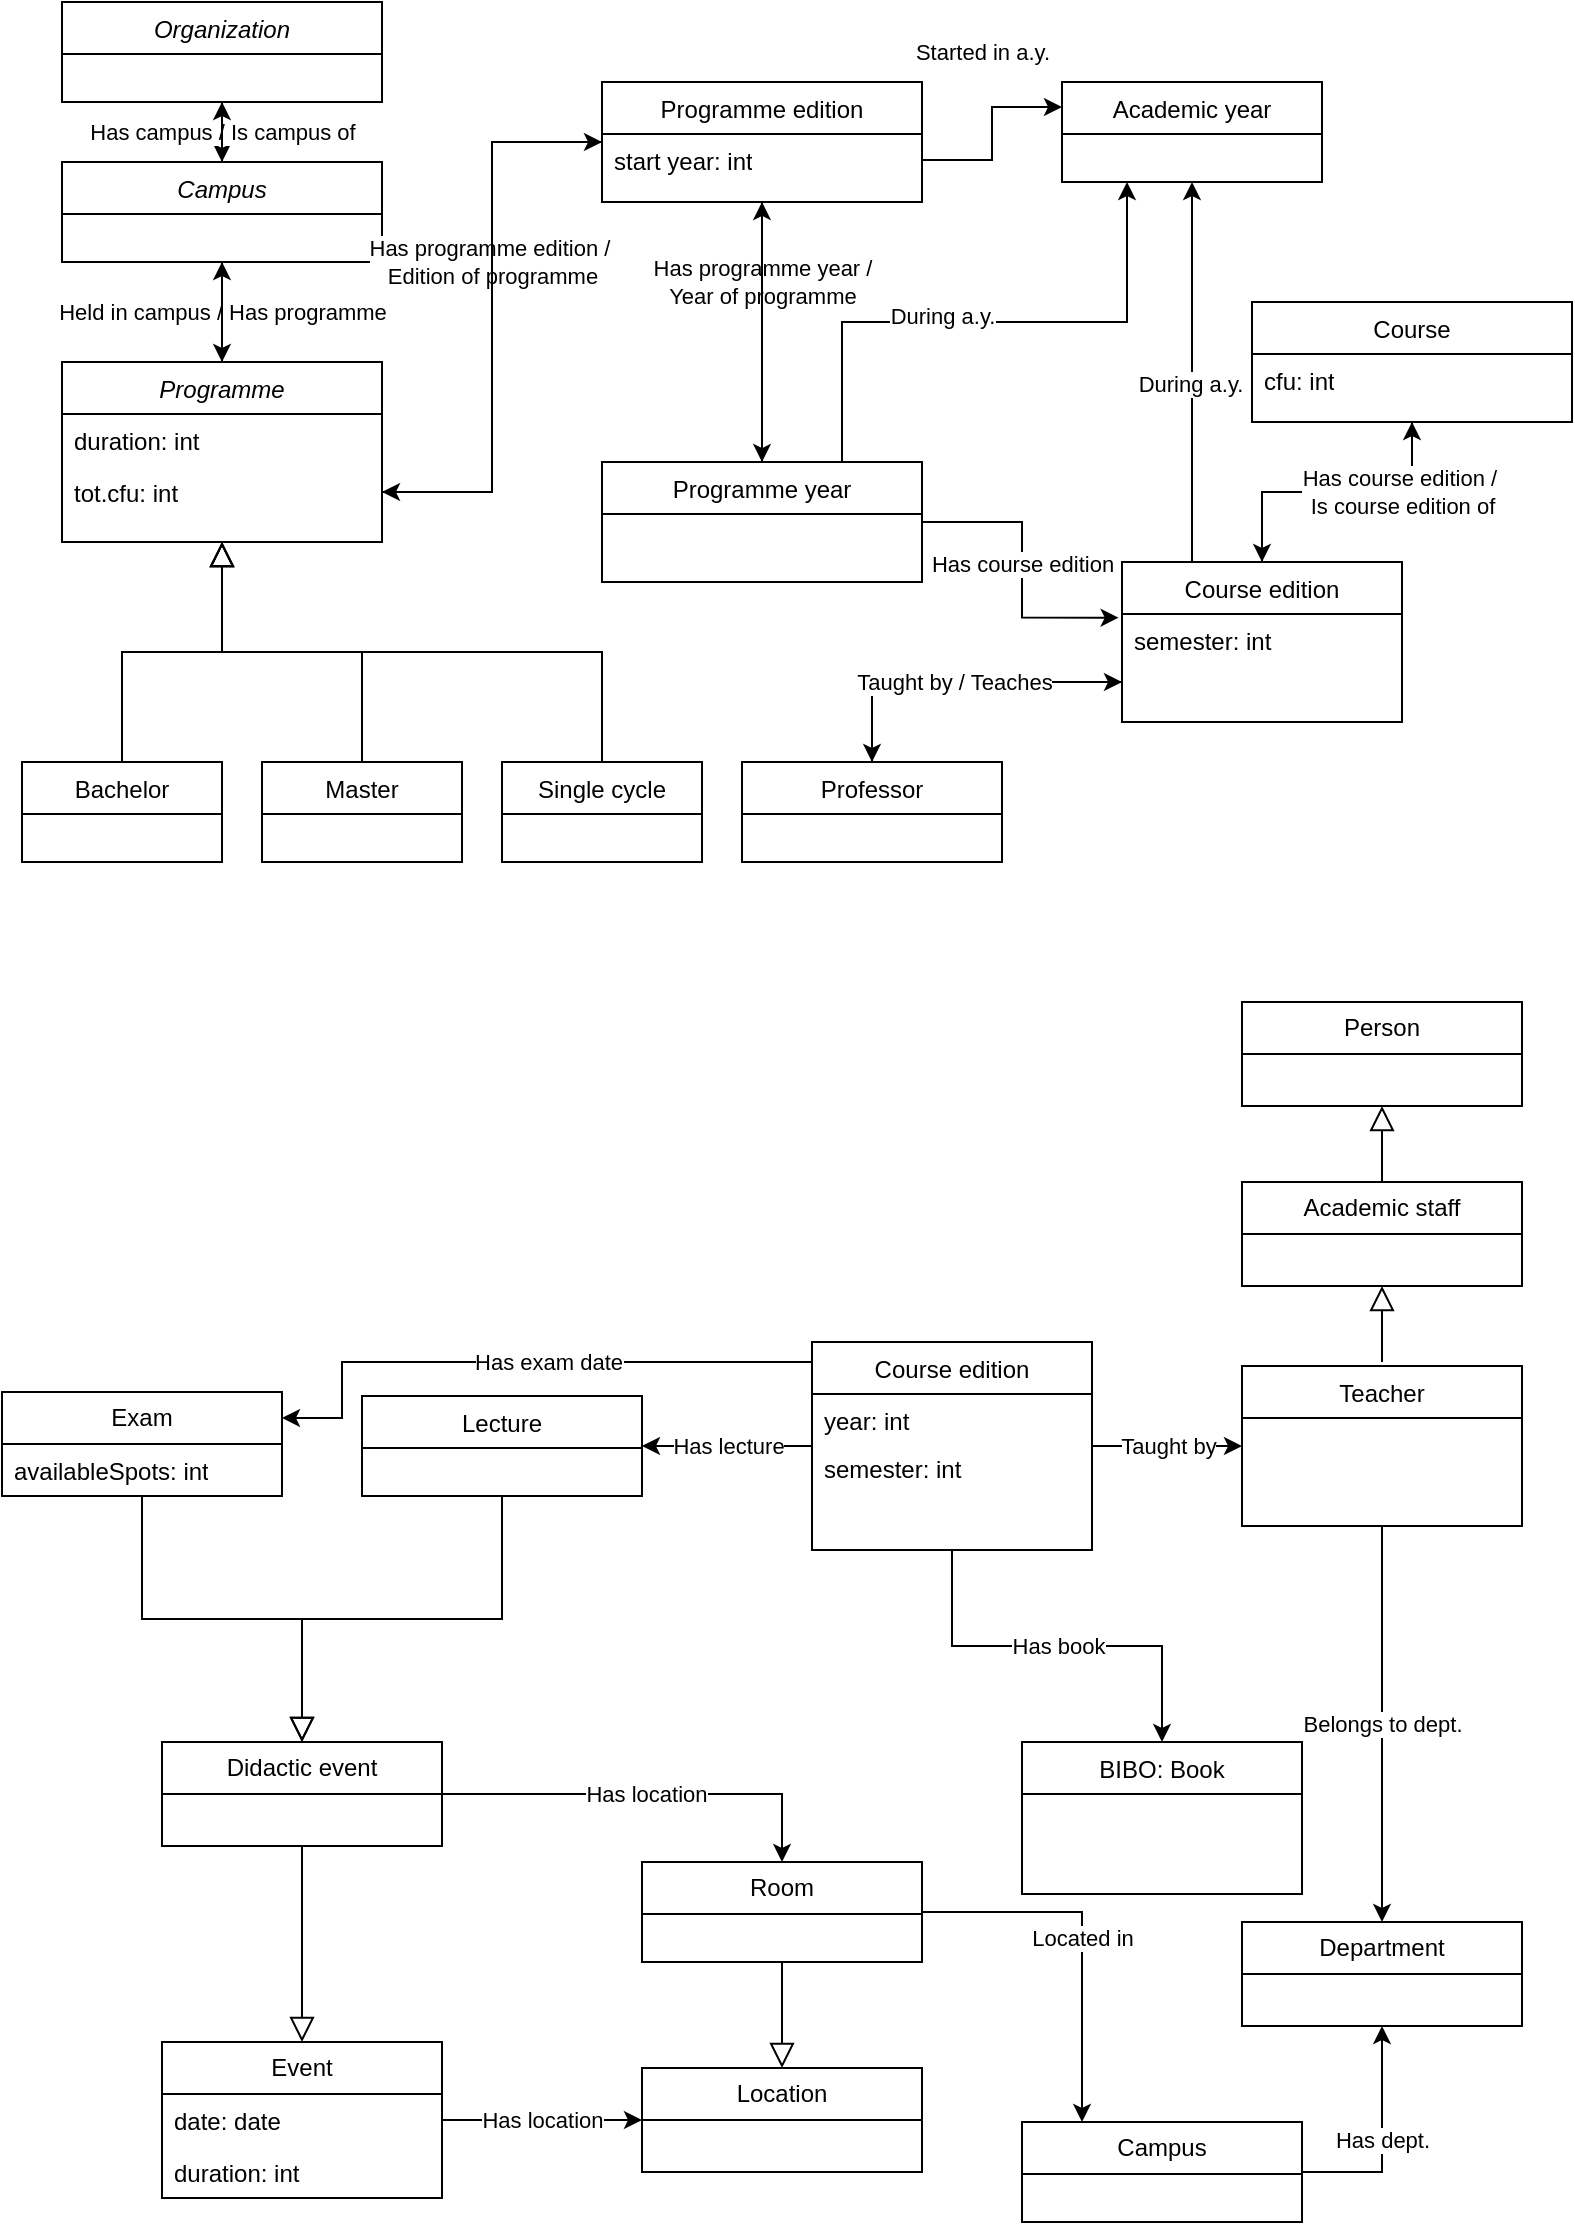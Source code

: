 <mxfile version="21.6.1" type="device">
  <diagram id="C5RBs43oDa-KdzZeNtuy" name="Page-1">
    <mxGraphModel dx="1195" dy="703" grid="1" gridSize="10" guides="1" tooltips="1" connect="1" arrows="1" fold="1" page="1" pageScale="1" pageWidth="827" pageHeight="1169" math="0" shadow="0">
      <root>
        <mxCell id="WIyWlLk6GJQsqaUBKTNV-0" />
        <mxCell id="WIyWlLk6GJQsqaUBKTNV-1" parent="WIyWlLk6GJQsqaUBKTNV-0" />
        <mxCell id="c99zmzuJhxMTpb-uhjpO-42" value="Held in campus / Has programme" style="edgeStyle=orthogonalEdgeStyle;rounded=0;orthogonalLoop=1;jettySize=auto;html=1;exitX=0.5;exitY=0;exitDx=0;exitDy=0;entryX=0.5;entryY=1;entryDx=0;entryDy=0;" parent="WIyWlLk6GJQsqaUBKTNV-1" source="zkfFHV4jXpPFQw0GAbJ--0" target="c99zmzuJhxMTpb-uhjpO-10" edge="1">
          <mxGeometry relative="1" as="geometry" />
        </mxCell>
        <mxCell id="zkfFHV4jXpPFQw0GAbJ--0" value="Programme" style="swimlane;fontStyle=2;align=center;verticalAlign=top;childLayout=stackLayout;horizontal=1;startSize=26;horizontalStack=0;resizeParent=1;resizeLast=0;collapsible=1;marginBottom=0;rounded=0;shadow=0;strokeWidth=1;" parent="WIyWlLk6GJQsqaUBKTNV-1" vertex="1">
          <mxGeometry x="50" y="200" width="160" height="90" as="geometry">
            <mxRectangle x="230" y="140" width="160" height="26" as="alternateBounds" />
          </mxGeometry>
        </mxCell>
        <mxCell id="zkfFHV4jXpPFQw0GAbJ--1" value="duration: int" style="text;align=left;verticalAlign=top;spacingLeft=4;spacingRight=4;overflow=hidden;rotatable=0;points=[[0,0.5],[1,0.5]];portConstraint=eastwest;" parent="zkfFHV4jXpPFQw0GAbJ--0" vertex="1">
          <mxGeometry y="26" width="160" height="26" as="geometry" />
        </mxCell>
        <mxCell id="zkfFHV4jXpPFQw0GAbJ--2" value="tot.cfu: int" style="text;align=left;verticalAlign=top;spacingLeft=4;spacingRight=4;overflow=hidden;rotatable=0;points=[[0,0.5],[1,0.5]];portConstraint=eastwest;rounded=0;shadow=0;html=0;" parent="zkfFHV4jXpPFQw0GAbJ--0" vertex="1">
          <mxGeometry y="52" width="160" height="26" as="geometry" />
        </mxCell>
        <mxCell id="zkfFHV4jXpPFQw0GAbJ--6" value="Bachelor" style="swimlane;fontStyle=0;align=center;verticalAlign=top;childLayout=stackLayout;horizontal=1;startSize=26;horizontalStack=0;resizeParent=1;resizeLast=0;collapsible=1;marginBottom=0;rounded=0;shadow=0;strokeWidth=1;" parent="WIyWlLk6GJQsqaUBKTNV-1" vertex="1">
          <mxGeometry x="30" y="400" width="100" height="50" as="geometry">
            <mxRectangle x="130" y="380" width="160" height="26" as="alternateBounds" />
          </mxGeometry>
        </mxCell>
        <mxCell id="zkfFHV4jXpPFQw0GAbJ--12" value="" style="endArrow=block;endSize=10;endFill=0;shadow=0;strokeWidth=1;rounded=0;edgeStyle=elbowEdgeStyle;elbow=vertical;" parent="WIyWlLk6GJQsqaUBKTNV-1" source="zkfFHV4jXpPFQw0GAbJ--6" target="zkfFHV4jXpPFQw0GAbJ--0" edge="1">
          <mxGeometry width="160" relative="1" as="geometry">
            <mxPoint x="130" y="313" as="sourcePoint" />
            <mxPoint x="130" y="313" as="targetPoint" />
          </mxGeometry>
        </mxCell>
        <mxCell id="zkfFHV4jXpPFQw0GAbJ--13" value="Master" style="swimlane;fontStyle=0;align=center;verticalAlign=top;childLayout=stackLayout;horizontal=1;startSize=26;horizontalStack=0;resizeParent=1;resizeLast=0;collapsible=1;marginBottom=0;rounded=0;shadow=0;strokeWidth=1;" parent="WIyWlLk6GJQsqaUBKTNV-1" vertex="1">
          <mxGeometry x="150" y="400" width="100" height="50" as="geometry">
            <mxRectangle x="340" y="380" width="170" height="26" as="alternateBounds" />
          </mxGeometry>
        </mxCell>
        <mxCell id="zkfFHV4jXpPFQw0GAbJ--16" value="" style="endArrow=block;endSize=10;endFill=0;shadow=0;strokeWidth=1;rounded=0;edgeStyle=elbowEdgeStyle;elbow=vertical;" parent="WIyWlLk6GJQsqaUBKTNV-1" source="zkfFHV4jXpPFQw0GAbJ--13" target="zkfFHV4jXpPFQw0GAbJ--0" edge="1">
          <mxGeometry width="160" relative="1" as="geometry">
            <mxPoint x="140" y="483" as="sourcePoint" />
            <mxPoint x="240" y="381" as="targetPoint" />
          </mxGeometry>
        </mxCell>
        <mxCell id="c99zmzuJhxMTpb-uhjpO-16" value="Has programme year / &lt;br&gt;Year of programme" style="edgeStyle=orthogonalEdgeStyle;rounded=0;orthogonalLoop=1;jettySize=auto;html=1;" parent="WIyWlLk6GJQsqaUBKTNV-1" source="zkfFHV4jXpPFQw0GAbJ--17" target="c99zmzuJhxMTpb-uhjpO-15" edge="1">
          <mxGeometry x="-0.385" relative="1" as="geometry">
            <mxPoint as="offset" />
          </mxGeometry>
        </mxCell>
        <mxCell id="zkfFHV4jXpPFQw0GAbJ--17" value="Programme edition" style="swimlane;fontStyle=0;align=center;verticalAlign=top;childLayout=stackLayout;horizontal=1;startSize=26;horizontalStack=0;resizeParent=1;resizeLast=0;collapsible=1;marginBottom=0;rounded=0;shadow=0;strokeWidth=1;" parent="WIyWlLk6GJQsqaUBKTNV-1" vertex="1">
          <mxGeometry x="320" y="60" width="160" height="60" as="geometry">
            <mxRectangle x="550" y="140" width="160" height="26" as="alternateBounds" />
          </mxGeometry>
        </mxCell>
        <mxCell id="c99zmzuJhxMTpb-uhjpO-38" value="&lt;div&gt;start year: int&lt;/div&gt;&lt;div&gt;&lt;br&gt;&lt;/div&gt;" style="text;strokeColor=none;fillColor=none;align=left;verticalAlign=top;spacingLeft=4;spacingRight=4;overflow=hidden;rotatable=0;points=[[0,0.5],[1,0.5]];portConstraint=eastwest;whiteSpace=wrap;html=1;" parent="zkfFHV4jXpPFQw0GAbJ--17" vertex="1">
          <mxGeometry y="26" width="160" height="26" as="geometry" />
        </mxCell>
        <mxCell id="c99zmzuJhxMTpb-uhjpO-1" value="Single cycle" style="swimlane;fontStyle=0;align=center;verticalAlign=top;childLayout=stackLayout;horizontal=1;startSize=26;horizontalStack=0;resizeParent=1;resizeLast=0;collapsible=1;marginBottom=0;rounded=0;shadow=0;strokeWidth=1;" parent="WIyWlLk6GJQsqaUBKTNV-1" vertex="1">
          <mxGeometry x="270" y="400" width="100" height="50" as="geometry">
            <mxRectangle x="340" y="380" width="170" height="26" as="alternateBounds" />
          </mxGeometry>
        </mxCell>
        <mxCell id="c99zmzuJhxMTpb-uhjpO-3" value="" style="endArrow=block;endSize=10;endFill=0;shadow=0;strokeWidth=1;rounded=0;edgeStyle=elbowEdgeStyle;elbow=vertical;exitX=0.5;exitY=0;exitDx=0;exitDy=0;" parent="WIyWlLk6GJQsqaUBKTNV-1" source="c99zmzuJhxMTpb-uhjpO-1" target="zkfFHV4jXpPFQw0GAbJ--0" edge="1">
          <mxGeometry width="160" relative="1" as="geometry">
            <mxPoint x="70" y="480" as="sourcePoint" />
            <mxPoint x="240" y="378" as="targetPoint" />
          </mxGeometry>
        </mxCell>
        <mxCell id="c99zmzuJhxMTpb-uhjpO-11" value="Has campus /&amp;nbsp;Is campus of" style="edgeStyle=orthogonalEdgeStyle;rounded=0;orthogonalLoop=1;jettySize=auto;html=1;" parent="WIyWlLk6GJQsqaUBKTNV-1" source="c99zmzuJhxMTpb-uhjpO-4" target="c99zmzuJhxMTpb-uhjpO-10" edge="1">
          <mxGeometry relative="1" as="geometry" />
        </mxCell>
        <mxCell id="c99zmzuJhxMTpb-uhjpO-4" value="Organization" style="swimlane;fontStyle=2;align=center;verticalAlign=top;childLayout=stackLayout;horizontal=1;startSize=26;horizontalStack=0;resizeParent=1;resizeLast=0;collapsible=1;marginBottom=0;rounded=0;shadow=0;strokeWidth=1;" parent="WIyWlLk6GJQsqaUBKTNV-1" vertex="1">
          <mxGeometry x="50" y="20" width="160" height="50" as="geometry">
            <mxRectangle x="230" y="140" width="160" height="26" as="alternateBounds" />
          </mxGeometry>
        </mxCell>
        <mxCell id="5jkz7zyixTyrINg051yK-0" style="edgeStyle=orthogonalEdgeStyle;rounded=0;orthogonalLoop=1;jettySize=auto;html=1;exitX=0.5;exitY=1;exitDx=0;exitDy=0;entryX=0.5;entryY=0;entryDx=0;entryDy=0;" edge="1" parent="WIyWlLk6GJQsqaUBKTNV-1" source="c99zmzuJhxMTpb-uhjpO-10" target="zkfFHV4jXpPFQw0GAbJ--0">
          <mxGeometry relative="1" as="geometry" />
        </mxCell>
        <mxCell id="5jkz7zyixTyrINg051yK-1" style="edgeStyle=orthogonalEdgeStyle;rounded=0;orthogonalLoop=1;jettySize=auto;html=1;exitX=0.5;exitY=0;exitDx=0;exitDy=0;entryX=0.5;entryY=1;entryDx=0;entryDy=0;" edge="1" parent="WIyWlLk6GJQsqaUBKTNV-1" source="c99zmzuJhxMTpb-uhjpO-10" target="c99zmzuJhxMTpb-uhjpO-4">
          <mxGeometry relative="1" as="geometry" />
        </mxCell>
        <mxCell id="c99zmzuJhxMTpb-uhjpO-10" value="Campus" style="swimlane;fontStyle=2;align=center;verticalAlign=top;childLayout=stackLayout;horizontal=1;startSize=26;horizontalStack=0;resizeParent=1;resizeLast=0;collapsible=1;marginBottom=0;rounded=0;shadow=0;strokeWidth=1;" parent="WIyWlLk6GJQsqaUBKTNV-1" vertex="1">
          <mxGeometry x="50" y="100" width="160" height="50" as="geometry">
            <mxRectangle x="230" y="140" width="160" height="26" as="alternateBounds" />
          </mxGeometry>
        </mxCell>
        <mxCell id="c99zmzuJhxMTpb-uhjpO-14" value="Has programme edition /&amp;nbsp;&lt;br&gt;Edition of programme" style="edgeStyle=orthogonalEdgeStyle;rounded=0;orthogonalLoop=1;jettySize=auto;html=1;exitX=1;exitY=0.5;exitDx=0;exitDy=0;entryX=0;entryY=0.5;entryDx=0;entryDy=0;" parent="WIyWlLk6GJQsqaUBKTNV-1" source="zkfFHV4jXpPFQw0GAbJ--2" target="zkfFHV4jXpPFQw0GAbJ--17" edge="1">
          <mxGeometry x="0.193" relative="1" as="geometry">
            <mxPoint as="offset" />
          </mxGeometry>
        </mxCell>
        <mxCell id="5jkz7zyixTyrINg051yK-8" style="edgeStyle=orthogonalEdgeStyle;rounded=0;orthogonalLoop=1;jettySize=auto;html=1;exitX=1;exitY=0.5;exitDx=0;exitDy=0;entryX=-0.012;entryY=0.061;entryDx=0;entryDy=0;entryPerimeter=0;" edge="1" parent="WIyWlLk6GJQsqaUBKTNV-1" source="c99zmzuJhxMTpb-uhjpO-15" target="c99zmzuJhxMTpb-uhjpO-26">
          <mxGeometry relative="1" as="geometry" />
        </mxCell>
        <mxCell id="5jkz7zyixTyrINg051yK-9" value="Has course edition" style="edgeLabel;html=1;align=center;verticalAlign=middle;resizable=0;points=[];" vertex="1" connectable="0" parent="5jkz7zyixTyrINg051yK-8">
          <mxGeometry x="-0.026" relative="1" as="geometry">
            <mxPoint as="offset" />
          </mxGeometry>
        </mxCell>
        <mxCell id="5jkz7zyixTyrINg051yK-14" style="edgeStyle=orthogonalEdgeStyle;rounded=0;orthogonalLoop=1;jettySize=auto;html=1;exitX=0.75;exitY=0;exitDx=0;exitDy=0;entryX=0.25;entryY=1;entryDx=0;entryDy=0;" edge="1" parent="WIyWlLk6GJQsqaUBKTNV-1" source="c99zmzuJhxMTpb-uhjpO-15" target="5jkz7zyixTyrINg051yK-2">
          <mxGeometry relative="1" as="geometry" />
        </mxCell>
        <mxCell id="5jkz7zyixTyrINg051yK-15" value="During a.y." style="edgeLabel;html=1;align=center;verticalAlign=middle;resizable=0;points=[];" vertex="1" connectable="0" parent="5jkz7zyixTyrINg051yK-14">
          <mxGeometry x="-0.15" y="3" relative="1" as="geometry">
            <mxPoint as="offset" />
          </mxGeometry>
        </mxCell>
        <mxCell id="5jkz7zyixTyrINg051yK-20" style="edgeStyle=orthogonalEdgeStyle;rounded=0;orthogonalLoop=1;jettySize=auto;html=1;exitX=0.5;exitY=0;exitDx=0;exitDy=0;entryX=0.5;entryY=1;entryDx=0;entryDy=0;" edge="1" parent="WIyWlLk6GJQsqaUBKTNV-1" source="c99zmzuJhxMTpb-uhjpO-15" target="zkfFHV4jXpPFQw0GAbJ--17">
          <mxGeometry relative="1" as="geometry" />
        </mxCell>
        <mxCell id="c99zmzuJhxMTpb-uhjpO-15" value="Programme year" style="swimlane;fontStyle=0;align=center;verticalAlign=top;childLayout=stackLayout;horizontal=1;startSize=26;horizontalStack=0;resizeParent=1;resizeLast=0;collapsible=1;marginBottom=0;rounded=0;shadow=0;strokeWidth=1;" parent="WIyWlLk6GJQsqaUBKTNV-1" vertex="1">
          <mxGeometry x="320" y="250" width="160" height="60" as="geometry">
            <mxRectangle x="550" y="140" width="160" height="26" as="alternateBounds" />
          </mxGeometry>
        </mxCell>
        <mxCell id="5jkz7zyixTyrINg051yK-23" style="edgeStyle=orthogonalEdgeStyle;rounded=0;orthogonalLoop=1;jettySize=auto;html=1;exitX=0.5;exitY=1;exitDx=0;exitDy=0;entryX=0.5;entryY=0;entryDx=0;entryDy=0;" edge="1" parent="WIyWlLk6GJQsqaUBKTNV-1" source="c99zmzuJhxMTpb-uhjpO-17" target="c99zmzuJhxMTpb-uhjpO-23">
          <mxGeometry relative="1" as="geometry" />
        </mxCell>
        <mxCell id="c99zmzuJhxMTpb-uhjpO-17" value="Course" style="swimlane;fontStyle=0;align=center;verticalAlign=top;childLayout=stackLayout;horizontal=1;startSize=26;horizontalStack=0;resizeParent=1;resizeLast=0;collapsible=1;marginBottom=0;rounded=0;shadow=0;strokeWidth=1;" parent="WIyWlLk6GJQsqaUBKTNV-1" vertex="1">
          <mxGeometry x="645" y="170" width="160" height="60" as="geometry">
            <mxRectangle x="550" y="140" width="160" height="26" as="alternateBounds" />
          </mxGeometry>
        </mxCell>
        <mxCell id="c99zmzuJhxMTpb-uhjpO-21" value="cfu: int" style="text;strokeColor=none;fillColor=none;align=left;verticalAlign=top;spacingLeft=4;spacingRight=4;overflow=hidden;rotatable=0;points=[[0,0.5],[1,0.5]];portConstraint=eastwest;whiteSpace=wrap;html=1;" parent="c99zmzuJhxMTpb-uhjpO-17" vertex="1">
          <mxGeometry y="26" width="160" height="24" as="geometry" />
        </mxCell>
        <mxCell id="5jkz7zyixTyrINg051yK-12" style="edgeStyle=orthogonalEdgeStyle;rounded=0;orthogonalLoop=1;jettySize=auto;html=1;exitX=0.25;exitY=0;exitDx=0;exitDy=0;entryX=0.5;entryY=1;entryDx=0;entryDy=0;" edge="1" parent="WIyWlLk6GJQsqaUBKTNV-1" source="c99zmzuJhxMTpb-uhjpO-23" target="5jkz7zyixTyrINg051yK-2">
          <mxGeometry relative="1" as="geometry" />
        </mxCell>
        <mxCell id="5jkz7zyixTyrINg051yK-18" value="During a.y." style="edgeLabel;html=1;align=center;verticalAlign=middle;resizable=0;points=[];" vertex="1" connectable="0" parent="5jkz7zyixTyrINg051yK-12">
          <mxGeometry x="-0.065" y="1" relative="1" as="geometry">
            <mxPoint as="offset" />
          </mxGeometry>
        </mxCell>
        <mxCell id="5jkz7zyixTyrINg051yK-19" style="edgeStyle=orthogonalEdgeStyle;rounded=0;orthogonalLoop=1;jettySize=auto;html=1;exitX=0;exitY=0.75;exitDx=0;exitDy=0;entryX=0.5;entryY=0;entryDx=0;entryDy=0;" edge="1" parent="WIyWlLk6GJQsqaUBKTNV-1" source="c99zmzuJhxMTpb-uhjpO-23" target="c99zmzuJhxMTpb-uhjpO-33">
          <mxGeometry relative="1" as="geometry" />
        </mxCell>
        <mxCell id="5jkz7zyixTyrINg051yK-22" style="edgeStyle=orthogonalEdgeStyle;rounded=0;orthogonalLoop=1;jettySize=auto;html=1;exitX=0.5;exitY=0;exitDx=0;exitDy=0;" edge="1" parent="WIyWlLk6GJQsqaUBKTNV-1" source="c99zmzuJhxMTpb-uhjpO-23" target="c99zmzuJhxMTpb-uhjpO-17">
          <mxGeometry relative="1" as="geometry" />
        </mxCell>
        <mxCell id="5jkz7zyixTyrINg051yK-24" value="Has course edition /&amp;nbsp;&lt;br style=&quot;border-color: var(--border-color);&quot;&gt;Is course edition of" style="edgeLabel;html=1;align=center;verticalAlign=middle;resizable=0;points=[];" vertex="1" connectable="0" parent="5jkz7zyixTyrINg051yK-22">
          <mxGeometry x="0.046" relative="1" as="geometry">
            <mxPoint x="29" as="offset" />
          </mxGeometry>
        </mxCell>
        <mxCell id="c99zmzuJhxMTpb-uhjpO-23" value="Course edition" style="swimlane;fontStyle=0;align=center;verticalAlign=top;childLayout=stackLayout;horizontal=1;startSize=26;horizontalStack=0;resizeParent=1;resizeLast=0;collapsible=1;marginBottom=0;rounded=0;shadow=0;strokeWidth=1;" parent="WIyWlLk6GJQsqaUBKTNV-1" vertex="1">
          <mxGeometry x="580" y="300" width="140" height="80" as="geometry">
            <mxRectangle x="550" y="140" width="160" height="26" as="alternateBounds" />
          </mxGeometry>
        </mxCell>
        <mxCell id="c99zmzuJhxMTpb-uhjpO-26" value="semester: int" style="text;strokeColor=none;fillColor=none;align=left;verticalAlign=top;spacingLeft=4;spacingRight=4;overflow=hidden;rotatable=0;points=[[0,0.5],[1,0.5]];portConstraint=eastwest;whiteSpace=wrap;html=1;" parent="c99zmzuJhxMTpb-uhjpO-23" vertex="1">
          <mxGeometry y="26" width="140" height="30" as="geometry" />
        </mxCell>
        <mxCell id="5jkz7zyixTyrINg051yK-10" style="edgeStyle=orthogonalEdgeStyle;rounded=0;orthogonalLoop=1;jettySize=auto;html=1;exitX=0.5;exitY=0;exitDx=0;exitDy=0;entryX=0;entryY=0.75;entryDx=0;entryDy=0;" edge="1" parent="WIyWlLk6GJQsqaUBKTNV-1" source="c99zmzuJhxMTpb-uhjpO-33" target="c99zmzuJhxMTpb-uhjpO-23">
          <mxGeometry relative="1" as="geometry" />
        </mxCell>
        <mxCell id="5jkz7zyixTyrINg051yK-11" value="Taught by / Teaches" style="edgeLabel;html=1;align=center;verticalAlign=middle;resizable=0;points=[];" vertex="1" connectable="0" parent="5jkz7zyixTyrINg051yK-10">
          <mxGeometry x="-0.02" y="1" relative="1" as="geometry">
            <mxPoint y="1" as="offset" />
          </mxGeometry>
        </mxCell>
        <mxCell id="c99zmzuJhxMTpb-uhjpO-33" value="Professor" style="swimlane;fontStyle=0;align=center;verticalAlign=top;childLayout=stackLayout;horizontal=1;startSize=26;horizontalStack=0;resizeParent=1;resizeLast=0;collapsible=1;marginBottom=0;rounded=0;shadow=0;strokeWidth=1;" parent="WIyWlLk6GJQsqaUBKTNV-1" vertex="1">
          <mxGeometry x="390" y="400" width="130" height="50" as="geometry">
            <mxRectangle x="550" y="140" width="160" height="26" as="alternateBounds" />
          </mxGeometry>
        </mxCell>
        <mxCell id="c99zmzuJhxMTpb-uhjpO-50" value="Taught by" style="edgeStyle=orthogonalEdgeStyle;rounded=0;orthogonalLoop=1;jettySize=auto;html=1;" parent="WIyWlLk6GJQsqaUBKTNV-1" source="c99zmzuJhxMTpb-uhjpO-44" target="c99zmzuJhxMTpb-uhjpO-47" edge="1">
          <mxGeometry relative="1" as="geometry" />
        </mxCell>
        <mxCell id="c99zmzuJhxMTpb-uhjpO-56" value="Has lecture" style="edgeStyle=orthogonalEdgeStyle;rounded=0;orthogonalLoop=1;jettySize=auto;html=1;" parent="WIyWlLk6GJQsqaUBKTNV-1" source="c99zmzuJhxMTpb-uhjpO-44" target="c99zmzuJhxMTpb-uhjpO-52" edge="1">
          <mxGeometry relative="1" as="geometry" />
        </mxCell>
        <mxCell id="c99zmzuJhxMTpb-uhjpO-88" value="Has book" style="edgeStyle=orthogonalEdgeStyle;rounded=0;orthogonalLoop=1;jettySize=auto;html=1;" parent="WIyWlLk6GJQsqaUBKTNV-1" source="c99zmzuJhxMTpb-uhjpO-44" target="c99zmzuJhxMTpb-uhjpO-85" edge="1">
          <mxGeometry relative="1" as="geometry" />
        </mxCell>
        <mxCell id="c99zmzuJhxMTpb-uhjpO-44" value="Course edition" style="swimlane;fontStyle=0;align=center;verticalAlign=top;childLayout=stackLayout;horizontal=1;startSize=26;horizontalStack=0;resizeParent=1;resizeLast=0;collapsible=1;marginBottom=0;rounded=0;shadow=0;strokeWidth=1;" parent="WIyWlLk6GJQsqaUBKTNV-1" vertex="1">
          <mxGeometry x="425" y="690" width="140" height="104" as="geometry">
            <mxRectangle x="550" y="140" width="160" height="26" as="alternateBounds" />
          </mxGeometry>
        </mxCell>
        <mxCell id="c99zmzuJhxMTpb-uhjpO-51" value="&lt;div&gt;year: int&lt;/div&gt;" style="text;strokeColor=none;fillColor=none;align=left;verticalAlign=top;spacingLeft=4;spacingRight=4;overflow=hidden;rotatable=0;points=[[0,0.5],[1,0.5]];portConstraint=eastwest;whiteSpace=wrap;html=1;" parent="c99zmzuJhxMTpb-uhjpO-44" vertex="1">
          <mxGeometry y="26" width="140" height="24" as="geometry" />
        </mxCell>
        <mxCell id="c99zmzuJhxMTpb-uhjpO-46" value="semester: int" style="text;strokeColor=none;fillColor=none;align=left;verticalAlign=top;spacingLeft=4;spacingRight=4;overflow=hidden;rotatable=0;points=[[0,0.5],[1,0.5]];portConstraint=eastwest;whiteSpace=wrap;html=1;" parent="c99zmzuJhxMTpb-uhjpO-44" vertex="1">
          <mxGeometry y="50" width="140" height="30" as="geometry" />
        </mxCell>
        <mxCell id="c99zmzuJhxMTpb-uhjpO-100" value="Belongs to dept." style="edgeStyle=orthogonalEdgeStyle;rounded=0;orthogonalLoop=1;jettySize=auto;html=1;exitX=0.5;exitY=1;exitDx=0;exitDy=0;entryX=0.5;entryY=0;entryDx=0;entryDy=0;" parent="WIyWlLk6GJQsqaUBKTNV-1" source="c99zmzuJhxMTpb-uhjpO-47" target="c99zmzuJhxMTpb-uhjpO-96" edge="1">
          <mxGeometry relative="1" as="geometry">
            <mxPoint x="495.94" y="576.004" as="targetPoint" />
            <Array as="points" />
          </mxGeometry>
        </mxCell>
        <mxCell id="c99zmzuJhxMTpb-uhjpO-47" value="Teacher" style="swimlane;fontStyle=0;align=center;verticalAlign=top;childLayout=stackLayout;horizontal=1;startSize=26;horizontalStack=0;resizeParent=1;resizeLast=0;collapsible=1;marginBottom=0;rounded=0;shadow=0;strokeWidth=1;" parent="WIyWlLk6GJQsqaUBKTNV-1" vertex="1">
          <mxGeometry x="640" y="702" width="140" height="80" as="geometry">
            <mxRectangle x="550" y="140" width="160" height="26" as="alternateBounds" />
          </mxGeometry>
        </mxCell>
        <mxCell id="c99zmzuJhxMTpb-uhjpO-52" value="Lecture" style="swimlane;fontStyle=0;align=center;verticalAlign=top;childLayout=stackLayout;horizontal=1;startSize=26;horizontalStack=0;resizeParent=1;resizeLast=0;collapsible=1;marginBottom=0;rounded=0;shadow=0;strokeWidth=1;" parent="WIyWlLk6GJQsqaUBKTNV-1" vertex="1">
          <mxGeometry x="200" y="717" width="140" height="50" as="geometry">
            <mxRectangle x="550" y="140" width="160" height="26" as="alternateBounds" />
          </mxGeometry>
        </mxCell>
        <mxCell id="c99zmzuJhxMTpb-uhjpO-57" value="Exam" style="swimlane;fontStyle=0;childLayout=stackLayout;horizontal=1;startSize=26;fillColor=none;horizontalStack=0;resizeParent=1;resizeParentMax=0;resizeLast=0;collapsible=1;marginBottom=0;whiteSpace=wrap;html=1;" parent="WIyWlLk6GJQsqaUBKTNV-1" vertex="1">
          <mxGeometry x="20" y="715" width="140" height="52" as="geometry" />
        </mxCell>
        <mxCell id="c99zmzuJhxMTpb-uhjpO-58" value="availableSpots: int" style="text;strokeColor=none;fillColor=none;align=left;verticalAlign=top;spacingLeft=4;spacingRight=4;overflow=hidden;rotatable=0;points=[[0,0.5],[1,0.5]];portConstraint=eastwest;whiteSpace=wrap;html=1;" parent="c99zmzuJhxMTpb-uhjpO-57" vertex="1">
          <mxGeometry y="26" width="140" height="26" as="geometry" />
        </mxCell>
        <mxCell id="c99zmzuJhxMTpb-uhjpO-64" value="" style="endArrow=block;endSize=10;endFill=0;shadow=0;strokeWidth=1;rounded=0;edgeStyle=elbowEdgeStyle;elbow=vertical;exitX=0.5;exitY=1;exitDx=0;exitDy=0;entryX=0.5;entryY=0;entryDx=0;entryDy=0;" parent="WIyWlLk6GJQsqaUBKTNV-1" source="c99zmzuJhxMTpb-uhjpO-52" target="c99zmzuJhxMTpb-uhjpO-65" edge="1">
          <mxGeometry width="160" relative="1" as="geometry">
            <mxPoint x="210" y="840" as="sourcePoint" />
            <mxPoint x="240" y="910" as="targetPoint" />
          </mxGeometry>
        </mxCell>
        <mxCell id="c99zmzuJhxMTpb-uhjpO-83" value="Has location" style="edgeStyle=orthogonalEdgeStyle;rounded=0;orthogonalLoop=1;jettySize=auto;html=1;" parent="WIyWlLk6GJQsqaUBKTNV-1" source="c99zmzuJhxMTpb-uhjpO-65" target="c99zmzuJhxMTpb-uhjpO-81" edge="1">
          <mxGeometry relative="1" as="geometry" />
        </mxCell>
        <mxCell id="c99zmzuJhxMTpb-uhjpO-65" value="Didactic event" style="swimlane;fontStyle=0;childLayout=stackLayout;horizontal=1;startSize=26;fillColor=none;horizontalStack=0;resizeParent=1;resizeParentMax=0;resizeLast=0;collapsible=1;marginBottom=0;whiteSpace=wrap;html=1;" parent="WIyWlLk6GJQsqaUBKTNV-1" vertex="1">
          <mxGeometry x="100" y="890" width="140" height="52" as="geometry" />
        </mxCell>
        <mxCell id="c99zmzuJhxMTpb-uhjpO-69" value="" style="endArrow=block;endSize=10;endFill=0;shadow=0;strokeWidth=1;rounded=0;edgeStyle=elbowEdgeStyle;elbow=vertical;exitX=0.5;exitY=1;exitDx=0;exitDy=0;entryX=0.5;entryY=0;entryDx=0;entryDy=0;" parent="WIyWlLk6GJQsqaUBKTNV-1" source="c99zmzuJhxMTpb-uhjpO-57" target="c99zmzuJhxMTpb-uhjpO-65" edge="1">
          <mxGeometry width="160" relative="1" as="geometry">
            <mxPoint x="200" y="840" as="sourcePoint" />
            <mxPoint x="290" y="890" as="targetPoint" />
          </mxGeometry>
        </mxCell>
        <mxCell id="c99zmzuJhxMTpb-uhjpO-70" value="Has exam date" style="edgeStyle=orthogonalEdgeStyle;rounded=0;orthogonalLoop=1;jettySize=auto;html=1;exitX=0;exitY=0.5;exitDx=0;exitDy=0;entryX=1;entryY=0.25;entryDx=0;entryDy=0;" parent="WIyWlLk6GJQsqaUBKTNV-1" source="c99zmzuJhxMTpb-uhjpO-51" target="c99zmzuJhxMTpb-uhjpO-57" edge="1">
          <mxGeometry relative="1" as="geometry">
            <Array as="points">
              <mxPoint x="425" y="700" />
              <mxPoint x="190" y="700" />
              <mxPoint x="190" y="728" />
            </Array>
          </mxGeometry>
        </mxCell>
        <mxCell id="c99zmzuJhxMTpb-uhjpO-80" value="Has location" style="edgeStyle=orthogonalEdgeStyle;rounded=0;orthogonalLoop=1;jettySize=auto;html=1;" parent="WIyWlLk6GJQsqaUBKTNV-1" source="c99zmzuJhxMTpb-uhjpO-71" target="c99zmzuJhxMTpb-uhjpO-77" edge="1">
          <mxGeometry relative="1" as="geometry" />
        </mxCell>
        <mxCell id="c99zmzuJhxMTpb-uhjpO-71" value="Event" style="swimlane;fontStyle=0;childLayout=stackLayout;horizontal=1;startSize=26;fillColor=none;horizontalStack=0;resizeParent=1;resizeParentMax=0;resizeLast=0;collapsible=1;marginBottom=0;whiteSpace=wrap;html=1;" parent="WIyWlLk6GJQsqaUBKTNV-1" vertex="1">
          <mxGeometry x="100" y="1040" width="140" height="78" as="geometry" />
        </mxCell>
        <mxCell id="c99zmzuJhxMTpb-uhjpO-72" value="date: date" style="text;strokeColor=none;fillColor=none;align=left;verticalAlign=top;spacingLeft=4;spacingRight=4;overflow=hidden;rotatable=0;points=[[0,0.5],[1,0.5]];portConstraint=eastwest;whiteSpace=wrap;html=1;" parent="c99zmzuJhxMTpb-uhjpO-71" vertex="1">
          <mxGeometry y="26" width="140" height="26" as="geometry" />
        </mxCell>
        <mxCell id="c99zmzuJhxMTpb-uhjpO-73" value="duration: int" style="text;strokeColor=none;fillColor=none;align=left;verticalAlign=top;spacingLeft=4;spacingRight=4;overflow=hidden;rotatable=0;points=[[0,0.5],[1,0.5]];portConstraint=eastwest;whiteSpace=wrap;html=1;" parent="c99zmzuJhxMTpb-uhjpO-71" vertex="1">
          <mxGeometry y="52" width="140" height="26" as="geometry" />
        </mxCell>
        <mxCell id="c99zmzuJhxMTpb-uhjpO-75" value="" style="endArrow=block;endSize=10;endFill=0;shadow=0;strokeWidth=1;rounded=0;edgeStyle=elbowEdgeStyle;elbow=vertical;exitX=0.5;exitY=1;exitDx=0;exitDy=0;entryX=0.5;entryY=0;entryDx=0;entryDy=0;" parent="WIyWlLk6GJQsqaUBKTNV-1" source="c99zmzuJhxMTpb-uhjpO-65" target="c99zmzuJhxMTpb-uhjpO-71" edge="1">
          <mxGeometry width="160" relative="1" as="geometry">
            <mxPoint x="390" y="960" as="sourcePoint" />
            <mxPoint x="490" y="1083" as="targetPoint" />
          </mxGeometry>
        </mxCell>
        <mxCell id="c99zmzuJhxMTpb-uhjpO-77" value="&lt;div&gt;Location&lt;/div&gt;" style="swimlane;fontStyle=0;childLayout=stackLayout;horizontal=1;startSize=26;fillColor=none;horizontalStack=0;resizeParent=1;resizeParentMax=0;resizeLast=0;collapsible=1;marginBottom=0;whiteSpace=wrap;html=1;" parent="WIyWlLk6GJQsqaUBKTNV-1" vertex="1">
          <mxGeometry x="340" y="1053" width="140" height="52" as="geometry" />
        </mxCell>
        <mxCell id="c99zmzuJhxMTpb-uhjpO-104" value="Located in" style="edgeStyle=orthogonalEdgeStyle;rounded=0;orthogonalLoop=1;jettySize=auto;html=1;" parent="WIyWlLk6GJQsqaUBKTNV-1" source="c99zmzuJhxMTpb-uhjpO-81" target="c99zmzuJhxMTpb-uhjpO-103" edge="1">
          <mxGeometry relative="1" as="geometry">
            <Array as="points">
              <mxPoint x="560" y="975" />
            </Array>
          </mxGeometry>
        </mxCell>
        <mxCell id="c99zmzuJhxMTpb-uhjpO-81" value="Room" style="swimlane;fontStyle=0;childLayout=stackLayout;horizontal=1;startSize=26;fillColor=none;horizontalStack=0;resizeParent=1;resizeParentMax=0;resizeLast=0;collapsible=1;marginBottom=0;whiteSpace=wrap;html=1;" parent="WIyWlLk6GJQsqaUBKTNV-1" vertex="1">
          <mxGeometry x="340" y="950" width="140" height="50" as="geometry" />
        </mxCell>
        <mxCell id="c99zmzuJhxMTpb-uhjpO-84" value="" style="endArrow=block;endSize=10;endFill=0;shadow=0;strokeWidth=1;rounded=0;edgeStyle=elbowEdgeStyle;elbow=vertical;exitX=0.5;exitY=1;exitDx=0;exitDy=0;entryX=0.5;entryY=0;entryDx=0;entryDy=0;" parent="WIyWlLk6GJQsqaUBKTNV-1" source="c99zmzuJhxMTpb-uhjpO-81" target="c99zmzuJhxMTpb-uhjpO-77" edge="1">
          <mxGeometry width="160" relative="1" as="geometry">
            <mxPoint x="180" y="952" as="sourcePoint" />
            <mxPoint x="180" y="1050" as="targetPoint" />
          </mxGeometry>
        </mxCell>
        <mxCell id="c99zmzuJhxMTpb-uhjpO-85" value="BIBO: Book" style="swimlane;fontStyle=0;align=center;verticalAlign=top;childLayout=stackLayout;horizontal=1;startSize=26;horizontalStack=0;resizeParent=1;resizeLast=0;collapsible=1;marginBottom=0;rounded=0;shadow=0;strokeWidth=1;" parent="WIyWlLk6GJQsqaUBKTNV-1" vertex="1">
          <mxGeometry x="530" y="890" width="140" height="76" as="geometry">
            <mxRectangle x="550" y="140" width="160" height="26" as="alternateBounds" />
          </mxGeometry>
        </mxCell>
        <mxCell id="c99zmzuJhxMTpb-uhjpO-89" value="Academic staff" style="swimlane;fontStyle=0;childLayout=stackLayout;horizontal=1;startSize=26;fillColor=none;horizontalStack=0;resizeParent=1;resizeParentMax=0;resizeLast=0;collapsible=1;marginBottom=0;whiteSpace=wrap;html=1;" parent="WIyWlLk6GJQsqaUBKTNV-1" vertex="1">
          <mxGeometry x="640" y="610" width="140" height="52" as="geometry" />
        </mxCell>
        <mxCell id="c99zmzuJhxMTpb-uhjpO-93" value="" style="endArrow=block;endSize=10;endFill=0;shadow=0;strokeWidth=1;rounded=0;edgeStyle=elbowEdgeStyle;elbow=vertical;entryX=0.5;entryY=1;entryDx=0;entryDy=0;" parent="WIyWlLk6GJQsqaUBKTNV-1" target="c99zmzuJhxMTpb-uhjpO-89" edge="1">
          <mxGeometry width="160" relative="1" as="geometry">
            <mxPoint x="710" y="700" as="sourcePoint" />
            <mxPoint x="180" y="1050" as="targetPoint" />
          </mxGeometry>
        </mxCell>
        <mxCell id="c99zmzuJhxMTpb-uhjpO-94" value="Person" style="swimlane;fontStyle=0;childLayout=stackLayout;horizontal=1;startSize=26;fillColor=none;horizontalStack=0;resizeParent=1;resizeParentMax=0;resizeLast=0;collapsible=1;marginBottom=0;whiteSpace=wrap;html=1;" parent="WIyWlLk6GJQsqaUBKTNV-1" vertex="1">
          <mxGeometry x="640" y="520" width="140" height="52" as="geometry" />
        </mxCell>
        <mxCell id="c99zmzuJhxMTpb-uhjpO-95" value="" style="endArrow=block;endSize=10;endFill=0;shadow=0;strokeWidth=1;rounded=0;edgeStyle=elbowEdgeStyle;elbow=vertical;entryX=0.5;entryY=1;entryDx=0;entryDy=0;" parent="WIyWlLk6GJQsqaUBKTNV-1" target="c99zmzuJhxMTpb-uhjpO-94" edge="1">
          <mxGeometry width="160" relative="1" as="geometry">
            <mxPoint x="710" y="610" as="sourcePoint" />
            <mxPoint x="720" y="672" as="targetPoint" />
          </mxGeometry>
        </mxCell>
        <mxCell id="c99zmzuJhxMTpb-uhjpO-96" value="Department" style="swimlane;fontStyle=0;childLayout=stackLayout;horizontal=1;startSize=26;fillColor=none;horizontalStack=0;resizeParent=1;resizeParentMax=0;resizeLast=0;collapsible=1;marginBottom=0;whiteSpace=wrap;html=1;" parent="WIyWlLk6GJQsqaUBKTNV-1" vertex="1">
          <mxGeometry x="640" y="980" width="140" height="52" as="geometry" />
        </mxCell>
        <mxCell id="c99zmzuJhxMTpb-uhjpO-106" value="Has dept." style="edgeStyle=orthogonalEdgeStyle;rounded=0;orthogonalLoop=1;jettySize=auto;html=1;exitX=1;exitY=0.5;exitDx=0;exitDy=0;entryX=0.5;entryY=1;entryDx=0;entryDy=0;" parent="WIyWlLk6GJQsqaUBKTNV-1" source="c99zmzuJhxMTpb-uhjpO-103" target="c99zmzuJhxMTpb-uhjpO-96" edge="1">
          <mxGeometry relative="1" as="geometry" />
        </mxCell>
        <mxCell id="c99zmzuJhxMTpb-uhjpO-103" value="Campus" style="swimlane;fontStyle=0;childLayout=stackLayout;horizontal=1;startSize=26;fillColor=none;horizontalStack=0;resizeParent=1;resizeParentMax=0;resizeLast=0;collapsible=1;marginBottom=0;whiteSpace=wrap;html=1;" parent="WIyWlLk6GJQsqaUBKTNV-1" vertex="1">
          <mxGeometry x="530" y="1080" width="140" height="50" as="geometry" />
        </mxCell>
        <mxCell id="5jkz7zyixTyrINg051yK-2" value="Academic year" style="swimlane;fontStyle=0;align=center;verticalAlign=top;childLayout=stackLayout;horizontal=1;startSize=26;horizontalStack=0;resizeParent=1;resizeLast=0;collapsible=1;marginBottom=0;rounded=0;shadow=0;strokeWidth=1;" vertex="1" parent="WIyWlLk6GJQsqaUBKTNV-1">
          <mxGeometry x="550" y="60" width="130" height="50" as="geometry">
            <mxRectangle x="550" y="140" width="160" height="26" as="alternateBounds" />
          </mxGeometry>
        </mxCell>
        <mxCell id="5jkz7zyixTyrINg051yK-13" style="edgeStyle=orthogonalEdgeStyle;rounded=0;orthogonalLoop=1;jettySize=auto;html=1;exitX=1;exitY=0.5;exitDx=0;exitDy=0;entryX=0;entryY=0.25;entryDx=0;entryDy=0;" edge="1" parent="WIyWlLk6GJQsqaUBKTNV-1" source="c99zmzuJhxMTpb-uhjpO-38" target="5jkz7zyixTyrINg051yK-2">
          <mxGeometry relative="1" as="geometry" />
        </mxCell>
        <mxCell id="5jkz7zyixTyrINg051yK-17" value="Started in a.y." style="edgeLabel;html=1;align=center;verticalAlign=middle;resizable=0;points=[];" vertex="1" connectable="0" parent="5jkz7zyixTyrINg051yK-13">
          <mxGeometry x="-0.586" y="-1" relative="1" as="geometry">
            <mxPoint x="10" y="-55" as="offset" />
          </mxGeometry>
        </mxCell>
        <mxCell id="5jkz7zyixTyrINg051yK-25" style="edgeStyle=orthogonalEdgeStyle;rounded=0;orthogonalLoop=1;jettySize=auto;html=1;exitX=0;exitY=0.5;exitDx=0;exitDy=0;entryX=1;entryY=0.5;entryDx=0;entryDy=0;" edge="1" parent="WIyWlLk6GJQsqaUBKTNV-1" source="c99zmzuJhxMTpb-uhjpO-38" target="zkfFHV4jXpPFQw0GAbJ--2">
          <mxGeometry relative="1" as="geometry">
            <Array as="points">
              <mxPoint x="320" y="90" />
              <mxPoint x="265" y="90" />
              <mxPoint x="265" y="265" />
            </Array>
          </mxGeometry>
        </mxCell>
      </root>
    </mxGraphModel>
  </diagram>
</mxfile>
